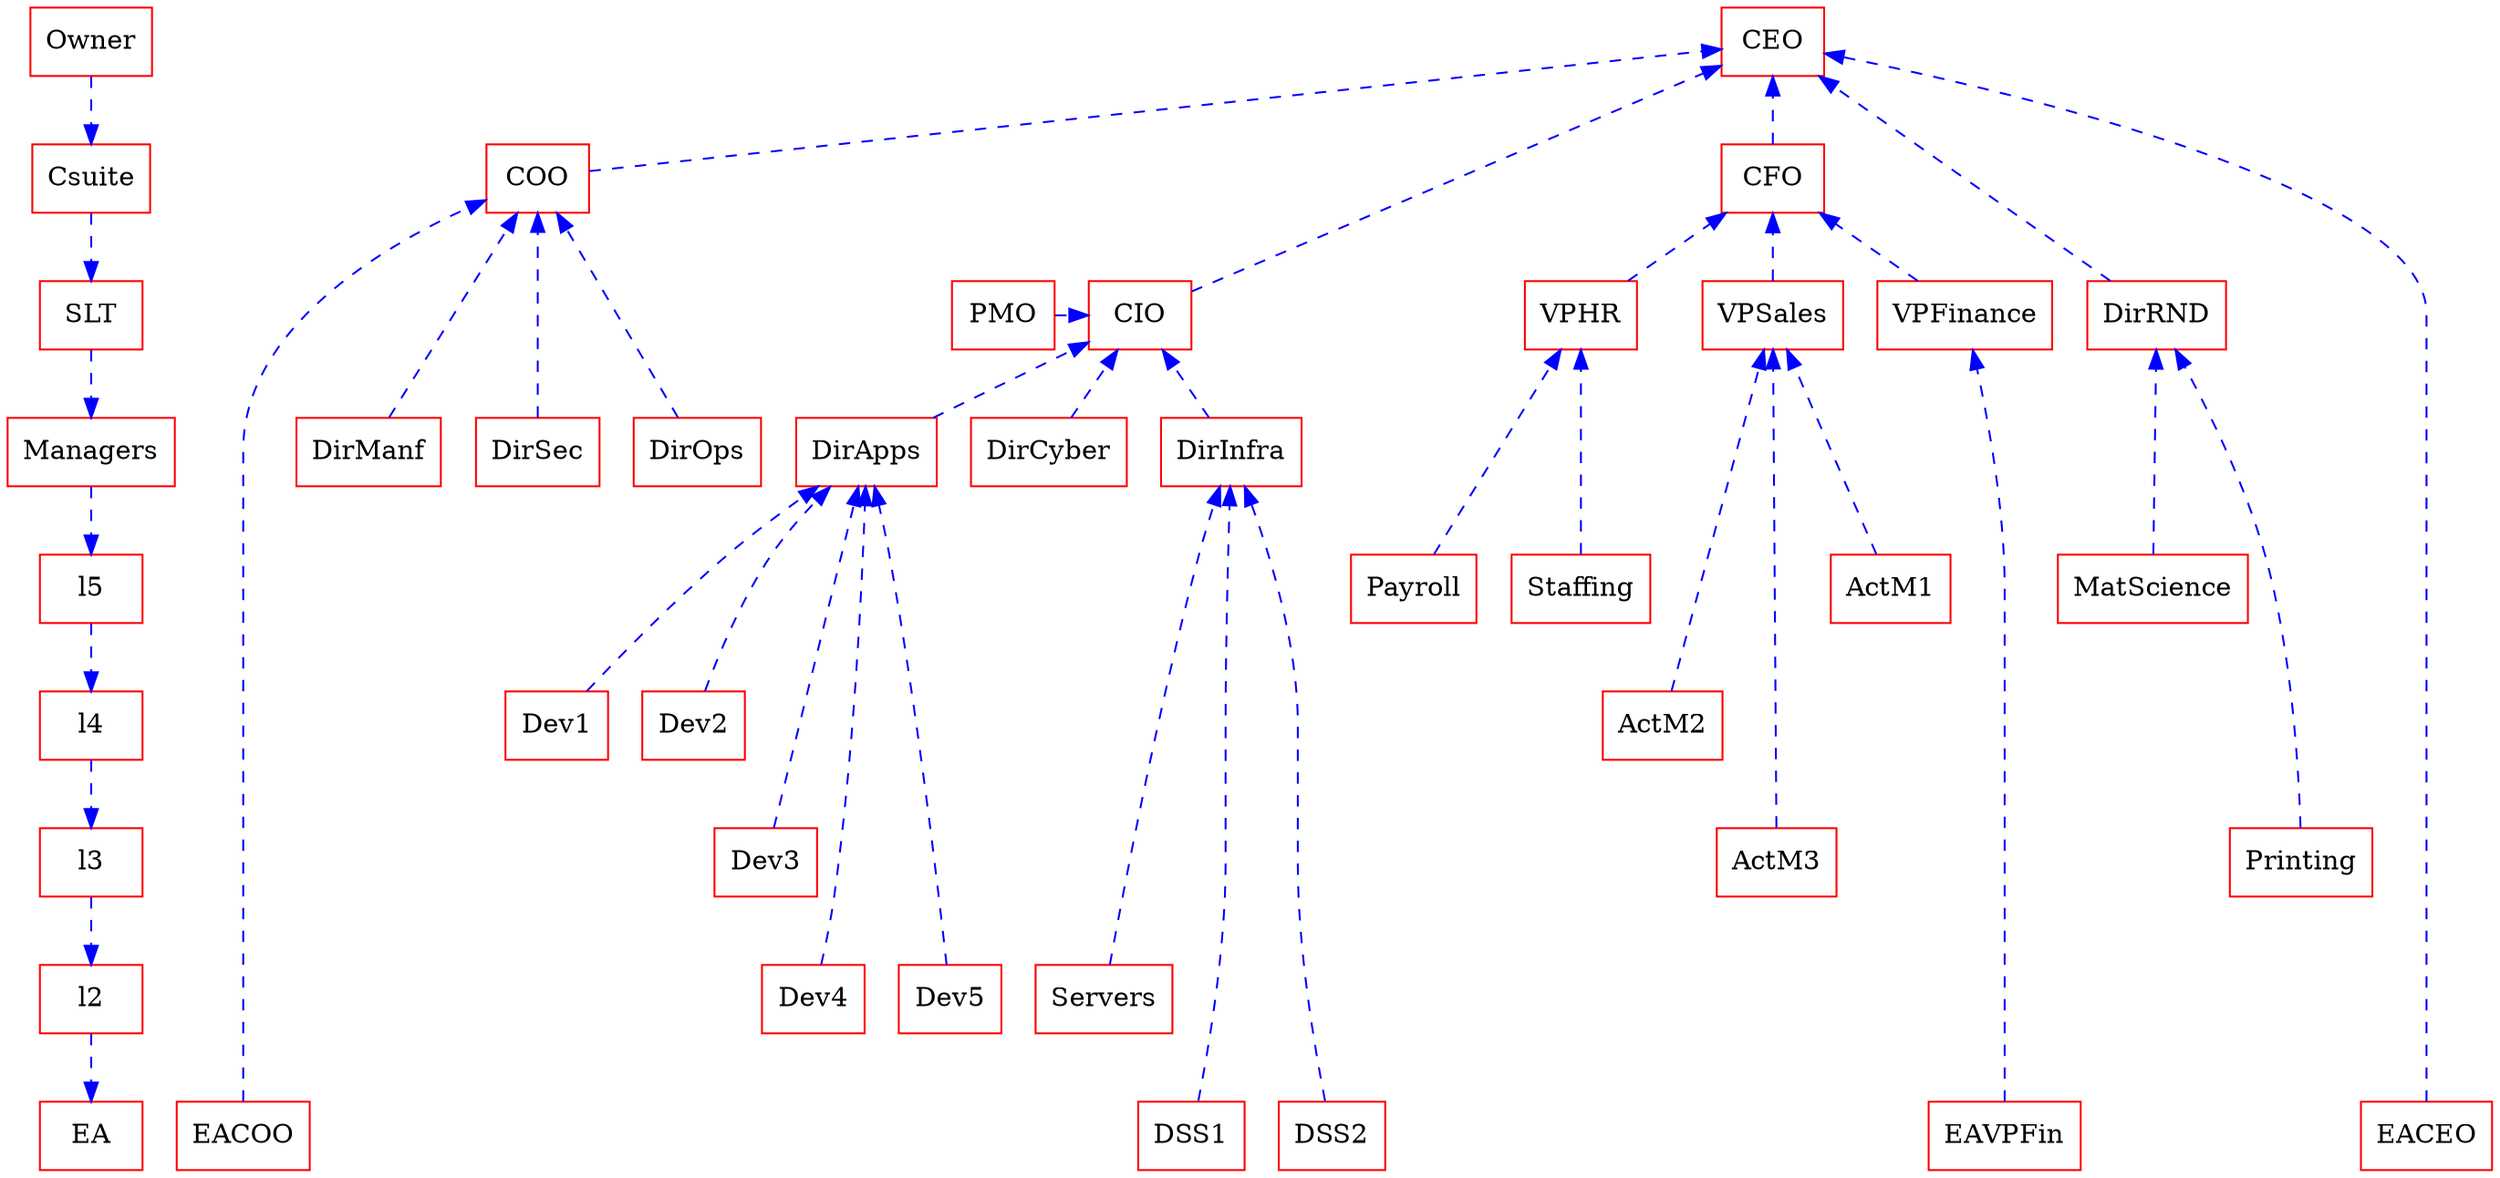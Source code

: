 digraph orgChart {
	// dot orgChart.dot -Tpng -oorgChart.png
	nodespe=1.0

	rankdir=TB;
	node [ color=Red,fontanme=Courier,shape=box]
	edge [ color=blue,style=dashed]

	
	Owner -> Csuite -> SLT -> Managers -> l5 -> l4 -> l3 -> l2 -> EA 
	COO -> CEO
	CIO -> CEO
	CFO -> CEO
	DirRND -> CEO

	{rank=same; Owner CEO }
	{rank=same; Csuite COO CFO}

	VPSales -> CFO
	VPFinance -> CFO
	VPHR -> CFO
	Payroll -> VPHR
	Staffing -> VPHR

	{rank=same; SLT CIO DirRND VPSales VPFinance VPHR PMO }

	DirInfra -> CIO
	DirApps -> CIO
	DirCyber -> CIO
	PMO -> CIO
	Servers -> DirInfra
	Dev1 -> DirApps
	Dev2 -> DirApps
	Dev3 -> DirApps
	Dev4 -> DirApps
	Dev5 -> DirApps

	{rank=same; Managers DirInfra DirApps DirCyber DirManf}

	DSS1 -> DirInfra
	DSS2 -> DirInfra

	DirSec -> COO
	DirOps -> COO
	DirManf -> COO


	{rank=same; Managers DirSec DirOps }

	EACEO -> CEO
	EACOO -> COO
	EAVPFin -> VPFinance
	{rank=same; EA EACEO EACOO EAVPFin }
	{rank=same; l5 Payroll Staffing }
	{rank=same; l4 Dev1 Dev2 }
	{rank=same; l3 Dev3 }
	{rank=same; l2 Dev4 Dev5 Servers}
	{rank=same; EA DSS1 DSS2 }

	MatScience -> DirRND
	Printing -> DirRND

	{rank=same; l5 MatScience }
	{rank=same; l3 Printing }

	ActM1 -> VPSales //Mining// 
	ActM2 -> VPSales //Aerospace// 
	ActM3 -> VPSales //Auto// 

	{rank=same; l5  ActM1  }
	{rank=same; l4  ActM2  }
	{rank=same; l3  ActM3  }
}

